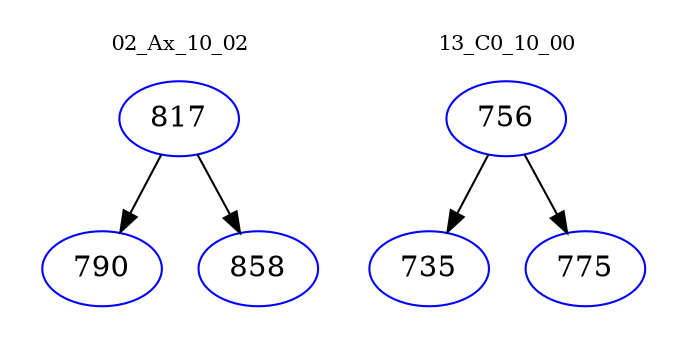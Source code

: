 digraph{
subgraph cluster_0 {
color = white
label = "02_Ax_10_02";
fontsize=10;
T0_817 [label="817", color="blue"]
T0_817 -> T0_790 [color="black"]
T0_790 [label="790", color="blue"]
T0_817 -> T0_858 [color="black"]
T0_858 [label="858", color="blue"]
}
subgraph cluster_1 {
color = white
label = "13_C0_10_00";
fontsize=10;
T1_756 [label="756", color="blue"]
T1_756 -> T1_735 [color="black"]
T1_735 [label="735", color="blue"]
T1_756 -> T1_775 [color="black"]
T1_775 [label="775", color="blue"]
}
}
